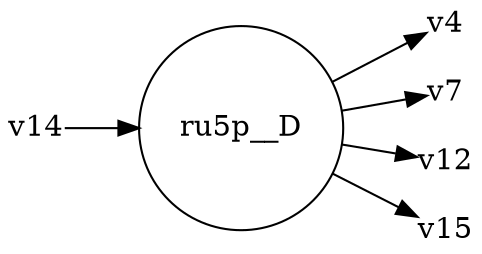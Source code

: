 digraph{
rankdir=LR;
"ru5p__D"[shape=circle];
node[shape=plain];
"ru5p__D" -> v4;
"ru5p__D" -> v7;
"ru5p__D" -> v12;
v14 -> "ru5p__D";
"ru5p__D" -> v15;
}
